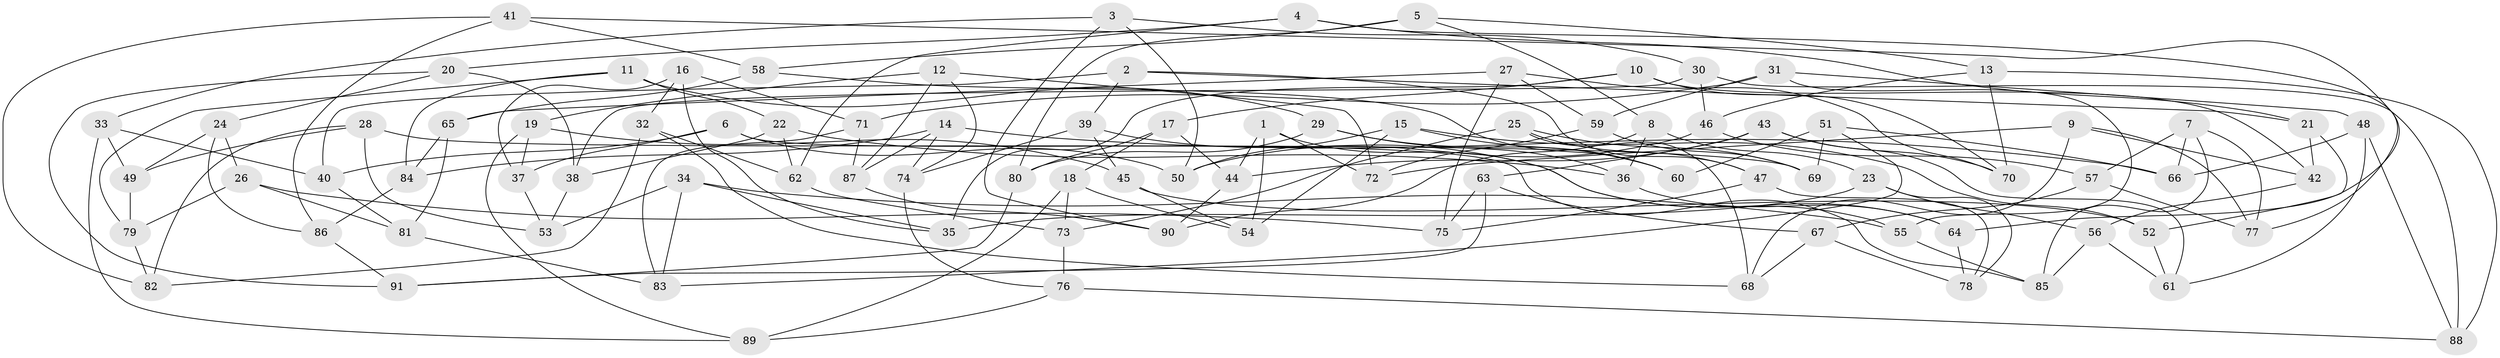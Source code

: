 // Generated by graph-tools (version 1.1) at 2025/37/03/09/25 02:37:51]
// undirected, 91 vertices, 182 edges
graph export_dot {
graph [start="1"]
  node [color=gray90,style=filled];
  1;
  2;
  3;
  4;
  5;
  6;
  7;
  8;
  9;
  10;
  11;
  12;
  13;
  14;
  15;
  16;
  17;
  18;
  19;
  20;
  21;
  22;
  23;
  24;
  25;
  26;
  27;
  28;
  29;
  30;
  31;
  32;
  33;
  34;
  35;
  36;
  37;
  38;
  39;
  40;
  41;
  42;
  43;
  44;
  45;
  46;
  47;
  48;
  49;
  50;
  51;
  52;
  53;
  54;
  55;
  56;
  57;
  58;
  59;
  60;
  61;
  62;
  63;
  64;
  65;
  66;
  67;
  68;
  69;
  70;
  71;
  72;
  73;
  74;
  75;
  76;
  77;
  78;
  79;
  80;
  81;
  82;
  83;
  84;
  85;
  86;
  87;
  88;
  89;
  90;
  91;
  1 -- 44;
  1 -- 55;
  1 -- 54;
  1 -- 72;
  2 -- 39;
  2 -- 21;
  2 -- 40;
  2 -- 47;
  3 -- 30;
  3 -- 50;
  3 -- 33;
  3 -- 90;
  4 -- 20;
  4 -- 64;
  4 -- 21;
  4 -- 62;
  5 -- 8;
  5 -- 80;
  5 -- 13;
  5 -- 58;
  6 -- 85;
  6 -- 37;
  6 -- 40;
  6 -- 50;
  7 -- 57;
  7 -- 77;
  7 -- 85;
  7 -- 66;
  8 -- 23;
  8 -- 36;
  8 -- 90;
  9 -- 77;
  9 -- 42;
  9 -- 72;
  9 -- 68;
  10 -- 17;
  10 -- 42;
  10 -- 35;
  10 -- 70;
  11 -- 79;
  11 -- 22;
  11 -- 84;
  11 -- 29;
  12 -- 72;
  12 -- 19;
  12 -- 87;
  12 -- 74;
  13 -- 88;
  13 -- 70;
  13 -- 46;
  14 -- 66;
  14 -- 84;
  14 -- 74;
  14 -- 87;
  15 -- 60;
  15 -- 50;
  15 -- 54;
  15 -- 52;
  16 -- 37;
  16 -- 71;
  16 -- 35;
  16 -- 32;
  17 -- 44;
  17 -- 18;
  17 -- 80;
  18 -- 89;
  18 -- 54;
  18 -- 73;
  19 -- 45;
  19 -- 89;
  19 -- 37;
  20 -- 91;
  20 -- 38;
  20 -- 24;
  21 -- 52;
  21 -- 42;
  22 -- 36;
  22 -- 38;
  22 -- 62;
  23 -- 35;
  23 -- 78;
  23 -- 56;
  24 -- 49;
  24 -- 86;
  24 -- 26;
  25 -- 73;
  25 -- 69;
  25 -- 47;
  25 -- 68;
  26 -- 81;
  26 -- 75;
  26 -- 79;
  27 -- 75;
  27 -- 59;
  27 -- 65;
  27 -- 70;
  28 -- 53;
  28 -- 82;
  28 -- 69;
  28 -- 49;
  29 -- 80;
  29 -- 60;
  29 -- 36;
  30 -- 46;
  30 -- 88;
  30 -- 38;
  31 -- 48;
  31 -- 59;
  31 -- 71;
  31 -- 55;
  32 -- 62;
  32 -- 82;
  32 -- 68;
  33 -- 89;
  33 -- 40;
  33 -- 49;
  34 -- 35;
  34 -- 53;
  34 -- 55;
  34 -- 83;
  36 -- 64;
  37 -- 53;
  38 -- 53;
  39 -- 45;
  39 -- 74;
  39 -- 64;
  40 -- 81;
  41 -- 58;
  41 -- 82;
  41 -- 86;
  41 -- 77;
  42 -- 56;
  43 -- 63;
  43 -- 70;
  43 -- 61;
  43 -- 44;
  44 -- 90;
  45 -- 54;
  45 -- 52;
  46 -- 50;
  46 -- 57;
  47 -- 78;
  47 -- 75;
  48 -- 66;
  48 -- 61;
  48 -- 88;
  49 -- 79;
  51 -- 66;
  51 -- 60;
  51 -- 69;
  51 -- 83;
  52 -- 61;
  55 -- 85;
  56 -- 85;
  56 -- 61;
  57 -- 67;
  57 -- 77;
  58 -- 60;
  58 -- 65;
  59 -- 72;
  59 -- 69;
  62 -- 73;
  63 -- 75;
  63 -- 67;
  63 -- 91;
  64 -- 78;
  65 -- 81;
  65 -- 84;
  67 -- 68;
  67 -- 78;
  71 -- 87;
  71 -- 83;
  73 -- 76;
  74 -- 76;
  76 -- 89;
  76 -- 88;
  79 -- 82;
  80 -- 91;
  81 -- 83;
  84 -- 86;
  86 -- 91;
  87 -- 90;
}
